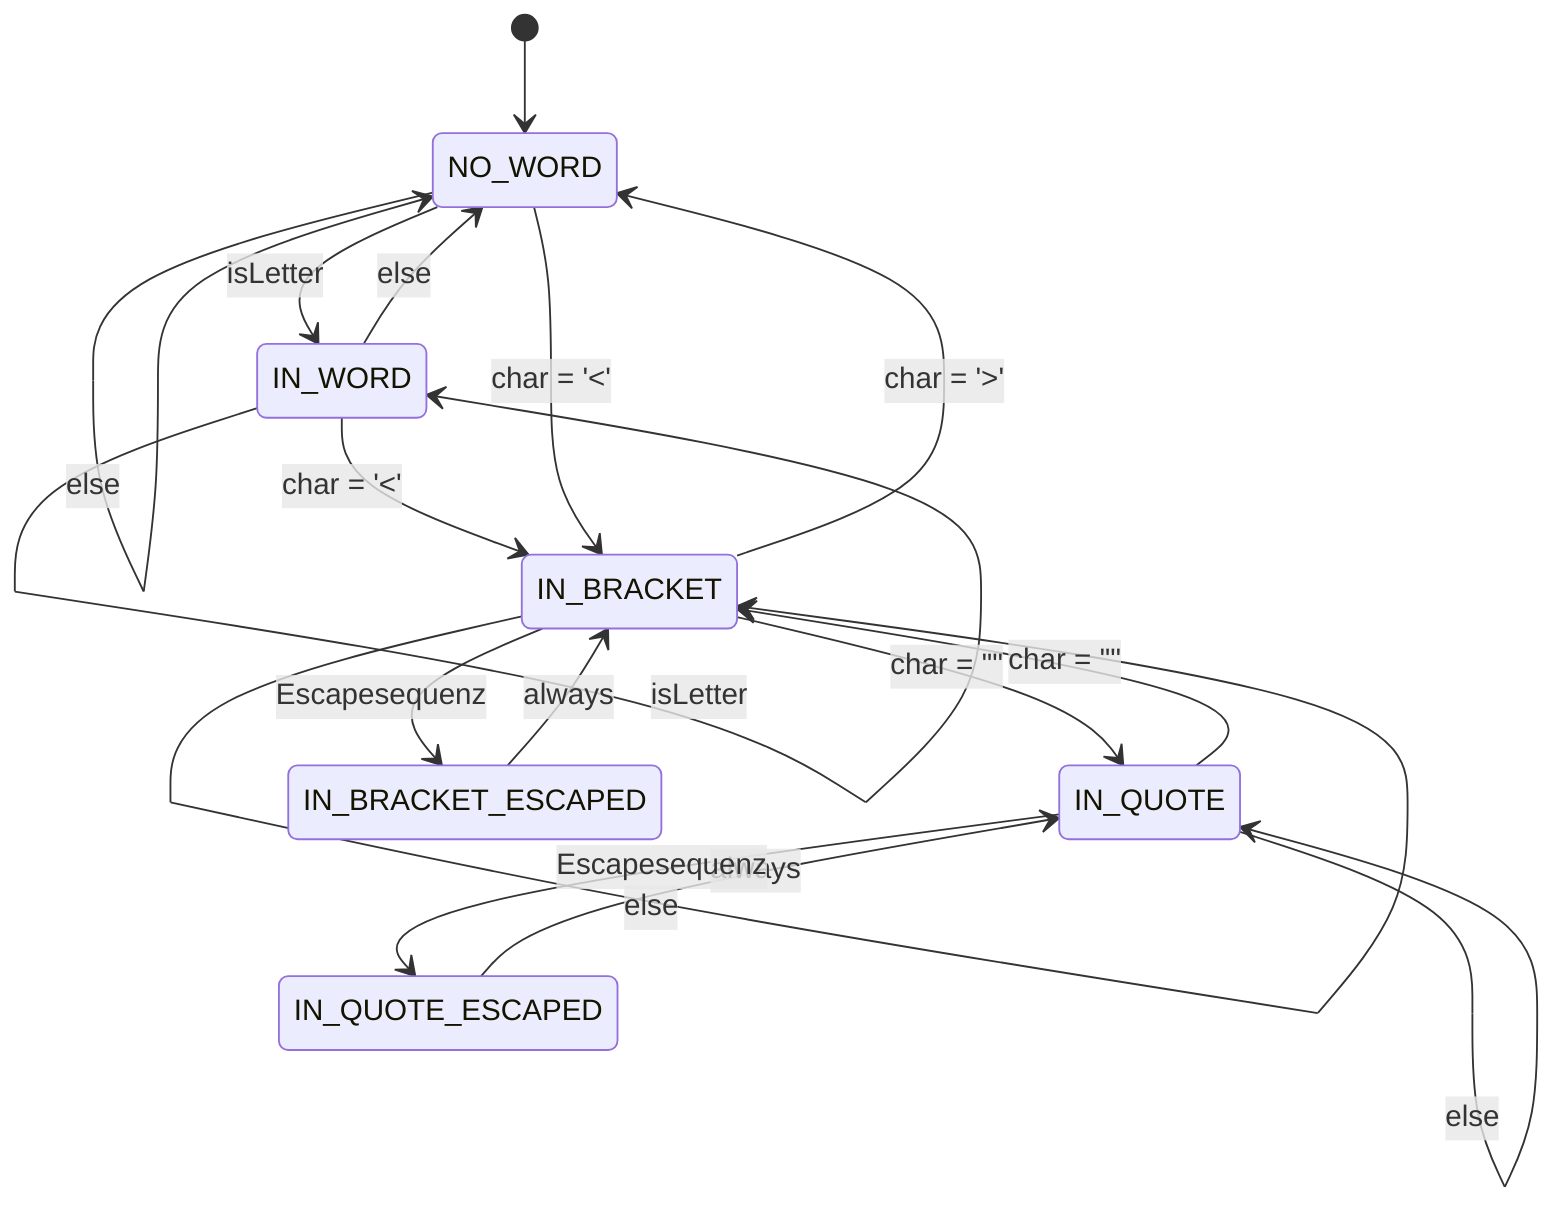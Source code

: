 stateDiagram-v2
    [*] --> NO_WORD
    NO_WORD --> IN_WORD : isLetter
    NO_WORD --> NO_WORD : else
    IN_WORD --> IN_WORD : isLetter
    IN_WORD --> NO_WORD : else
    IN_WORD --> IN_BRACKET: char = '<'
    NO_WORD --> IN_BRACKET: char = '<'
    IN_BRACKET --> IN_BRACKET : else
    IN_BRACKET --> NO_WORD : char = '>'
    IN_BRACKET --> IN_QUOTE : char = '"'
    IN_BRACKET --> IN_BRACKET_ESCAPED : Escapesequenz
    IN_BRACKET_ESCAPED --> IN_BRACKET : always
    IN_QUOTE_ESCAPED --> IN_QUOTE : always
    IN_QUOTE --> IN_QUOTE_ESCAPED : Escapesequenz
    IN_QUOTE --> IN_BRACKET : char = '"'
    IN_QUOTE --> IN_QUOTE : else